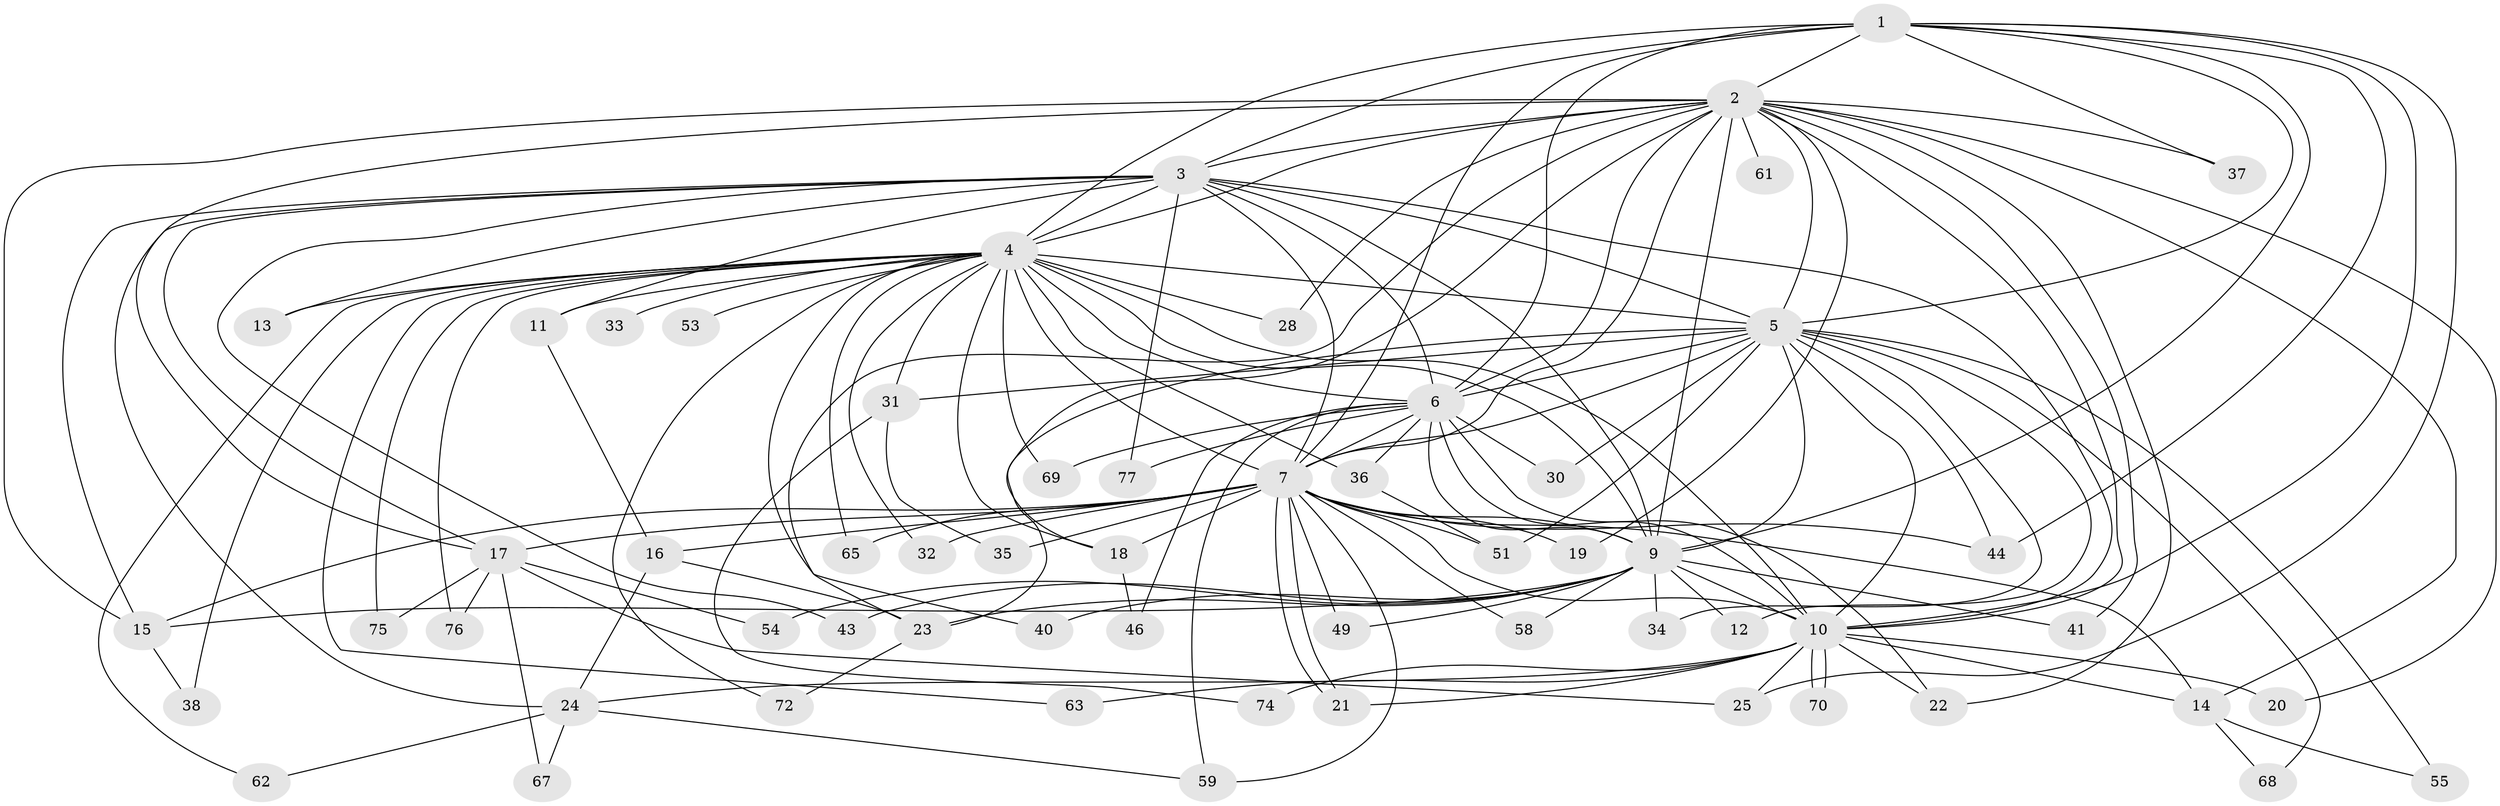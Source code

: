 // original degree distribution, {12: 0.012987012987012988, 21: 0.012987012987012988, 16: 0.025974025974025976, 19: 0.03896103896103896, 15: 0.012987012987012988, 27: 0.012987012987012988, 23: 0.012987012987012988, 3: 0.16883116883116883, 2: 0.5974025974025974, 4: 0.05194805194805195, 6: 0.025974025974025976, 7: 0.012987012987012988, 5: 0.012987012987012988}
// Generated by graph-tools (version 1.1) at 2025/11/02/27/25 16:11:08]
// undirected, 59 vertices, 147 edges
graph export_dot {
graph [start="1"]
  node [color=gray90,style=filled];
  1 [super="+26"];
  2 [super="+39"];
  3 [super="+45"];
  4 [super="+8"];
  5 [super="+57"];
  6 [super="+29"];
  7 [super="+47"];
  9 [super="+56"];
  10 [super="+73"];
  11;
  12;
  13;
  14 [super="+50"];
  15 [super="+42"];
  16;
  17 [super="+52"];
  18 [super="+64"];
  19;
  20;
  21;
  22;
  23 [super="+27"];
  24 [super="+71"];
  25;
  28;
  30;
  31;
  32;
  33;
  34;
  35;
  36;
  37;
  38;
  40;
  41;
  43;
  44 [super="+48"];
  46;
  49;
  51 [super="+66"];
  53;
  54;
  55;
  58;
  59 [super="+60"];
  61;
  62;
  63;
  65;
  67;
  68;
  69;
  70;
  72;
  74;
  75;
  76;
  77;
  1 -- 2;
  1 -- 3;
  1 -- 4 [weight=2];
  1 -- 5;
  1 -- 6;
  1 -- 7;
  1 -- 9;
  1 -- 10;
  1 -- 37;
  1 -- 44;
  1 -- 25;
  2 -- 3;
  2 -- 4 [weight=2];
  2 -- 5;
  2 -- 6;
  2 -- 7;
  2 -- 9;
  2 -- 10;
  2 -- 17;
  2 -- 18;
  2 -- 19;
  2 -- 20;
  2 -- 22;
  2 -- 23;
  2 -- 28;
  2 -- 37;
  2 -- 41;
  2 -- 61 [weight=2];
  2 -- 15;
  2 -- 14;
  3 -- 4 [weight=2];
  3 -- 5;
  3 -- 6;
  3 -- 7;
  3 -- 9;
  3 -- 10;
  3 -- 11;
  3 -- 13;
  3 -- 17;
  3 -- 43;
  3 -- 77;
  3 -- 15;
  3 -- 24;
  4 -- 5 [weight=2];
  4 -- 6 [weight=2];
  4 -- 7 [weight=2];
  4 -- 9 [weight=2];
  4 -- 10 [weight=2];
  4 -- 11;
  4 -- 28;
  4 -- 53 [weight=2];
  4 -- 63;
  4 -- 65;
  4 -- 75;
  4 -- 69;
  4 -- 72;
  4 -- 76;
  4 -- 13;
  4 -- 18 [weight=2];
  4 -- 31;
  4 -- 32;
  4 -- 33;
  4 -- 36;
  4 -- 38;
  4 -- 40;
  4 -- 62;
  5 -- 6;
  5 -- 7 [weight=2];
  5 -- 9;
  5 -- 10;
  5 -- 12;
  5 -- 30;
  5 -- 31;
  5 -- 34;
  5 -- 44;
  5 -- 51;
  5 -- 55;
  5 -- 68;
  5 -- 23;
  6 -- 7;
  6 -- 9;
  6 -- 10;
  6 -- 30;
  6 -- 36;
  6 -- 46;
  6 -- 59;
  6 -- 77;
  6 -- 69;
  6 -- 22;
  7 -- 9;
  7 -- 10;
  7 -- 14;
  7 -- 15 [weight=2];
  7 -- 16;
  7 -- 19;
  7 -- 21;
  7 -- 21;
  7 -- 32;
  7 -- 35;
  7 -- 49;
  7 -- 58;
  7 -- 65;
  7 -- 18;
  7 -- 44;
  7 -- 17;
  7 -- 51;
  7 -- 59;
  9 -- 10;
  9 -- 12;
  9 -- 15;
  9 -- 34;
  9 -- 40;
  9 -- 41;
  9 -- 43;
  9 -- 49;
  9 -- 54;
  9 -- 58;
  9 -- 23;
  10 -- 14;
  10 -- 20;
  10 -- 22;
  10 -- 24;
  10 -- 25;
  10 -- 63;
  10 -- 70;
  10 -- 70;
  10 -- 74;
  10 -- 21;
  11 -- 16;
  14 -- 55;
  14 -- 68;
  15 -- 38;
  16 -- 23;
  16 -- 24;
  17 -- 25;
  17 -- 54;
  17 -- 75;
  17 -- 76;
  17 -- 67;
  18 -- 46;
  23 -- 72;
  24 -- 59;
  24 -- 62;
  24 -- 67;
  31 -- 35;
  31 -- 74;
  36 -- 51;
}
